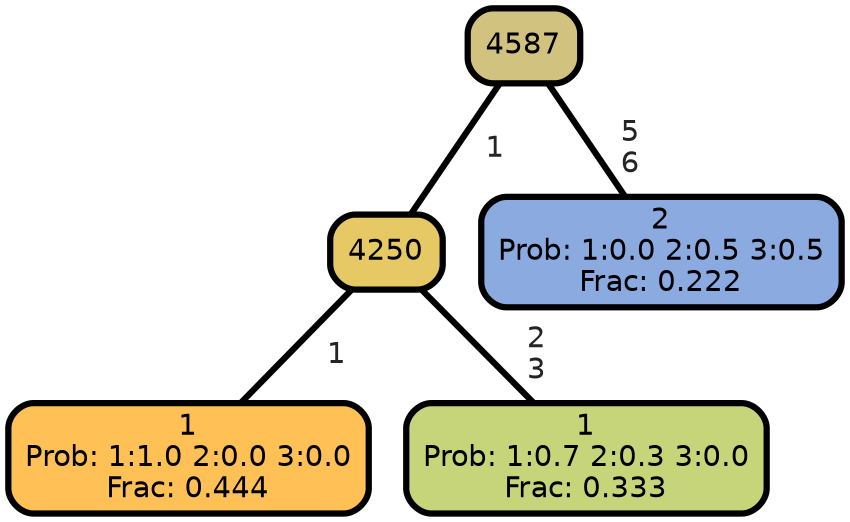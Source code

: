 graph Tree {
node [shape=box, style="filled, rounded",color="black",penwidth="3",fontcolor="black",                 fontname=helvetica] ;
graph [ranksep="0 equally", splines=straight,                 bgcolor=transparent, dpi=200] ;
edge [fontname=helvetica, fontweight=bold,fontcolor=grey14,color=black] ;
0 [label="1
Prob: 1:1.0 2:0.0 3:0.0
Frac: 0.444", fillcolor="#ffc155"] ;
1 [label="4250", fillcolor="#e6c964"] ;
2 [label="1
Prob: 1:0.7 2:0.3 3:0.0
Frac: 0.333", fillcolor="#c6d579"] ;
3 [label="4587", fillcolor="#d2c27f"] ;
4 [label="2
Prob: 1:0.0 2:0.5 3:0.5
Frac: 0.222", fillcolor="#8baae0"] ;
1 -- 0 [label=" 1",penwidth=3] ;
1 -- 2 [label=" 2\n 3",penwidth=3] ;
3 -- 1 [label=" 1",penwidth=3] ;
3 -- 4 [label=" 5\n 6",penwidth=3] ;
{rank = same;}}